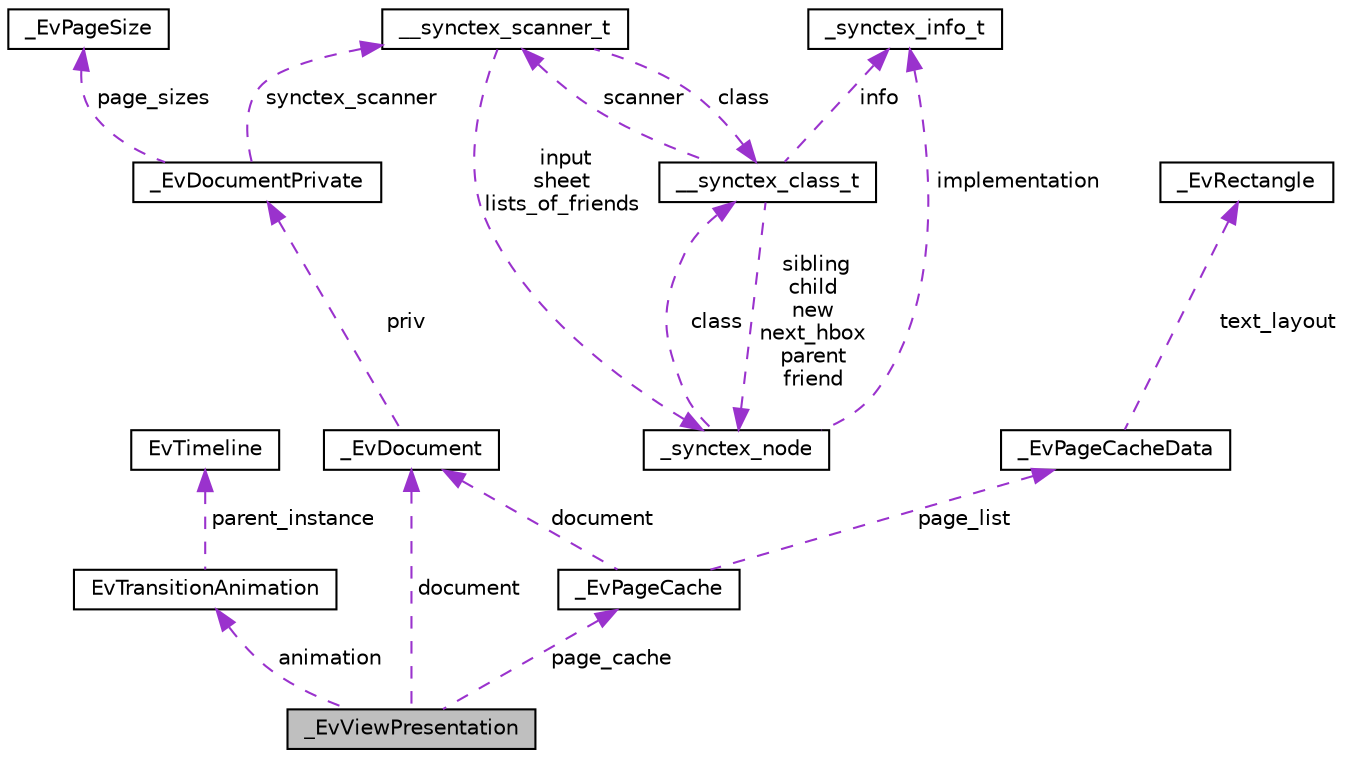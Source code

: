 digraph "_EvViewPresentation"
{
  edge [fontname="Helvetica",fontsize="10",labelfontname="Helvetica",labelfontsize="10"];
  node [fontname="Helvetica",fontsize="10",shape=record];
  Node1 [label="_EvViewPresentation",height=0.2,width=0.4,color="black", fillcolor="grey75", style="filled" fontcolor="black"];
  Node2 -> Node1 [dir="back",color="darkorchid3",fontsize="10",style="dashed",label=" animation" ,fontname="Helvetica"];
  Node2 [label="EvTransitionAnimation",height=0.2,width=0.4,color="black", fillcolor="white", style="filled",URL="$d8/dd1/structEvTransitionAnimation.html"];
  Node3 -> Node2 [dir="back",color="darkorchid3",fontsize="10",style="dashed",label=" parent_instance" ,fontname="Helvetica"];
  Node3 [label="EvTimeline",height=0.2,width=0.4,color="black", fillcolor="white", style="filled",URL="$d1/ded/structEvTimeline.html"];
  Node4 -> Node1 [dir="back",color="darkorchid3",fontsize="10",style="dashed",label=" page_cache" ,fontname="Helvetica"];
  Node4 [label="_EvPageCache",height=0.2,width=0.4,color="black", fillcolor="white", style="filled",URL="$d3/def/struct__EvPageCache.html"];
  Node5 -> Node4 [dir="back",color="darkorchid3",fontsize="10",style="dashed",label=" document" ,fontname="Helvetica"];
  Node5 [label="_EvDocument",height=0.2,width=0.4,color="black", fillcolor="white", style="filled",URL="$db/d02/struct__EvDocument.html"];
  Node6 -> Node5 [dir="back",color="darkorchid3",fontsize="10",style="dashed",label=" priv" ,fontname="Helvetica"];
  Node6 [label="_EvDocumentPrivate",height=0.2,width=0.4,color="black", fillcolor="white", style="filled",URL="$d6/da7/struct__EvDocumentPrivate.html"];
  Node7 -> Node6 [dir="back",color="darkorchid3",fontsize="10",style="dashed",label=" page_sizes" ,fontname="Helvetica"];
  Node7 [label="_EvPageSize",height=0.2,width=0.4,color="black", fillcolor="white", style="filled",URL="$d8/dec/struct__EvPageSize.html"];
  Node8 -> Node6 [dir="back",color="darkorchid3",fontsize="10",style="dashed",label=" synctex_scanner" ,fontname="Helvetica"];
  Node8 [label="__synctex_scanner_t",height=0.2,width=0.4,color="black", fillcolor="white", style="filled",URL="$d6/ddd/struct____synctex__scanner__t.html"];
  Node9 -> Node8 [dir="back",color="darkorchid3",fontsize="10",style="dashed",label=" input\nsheet\nlists_of_friends" ,fontname="Helvetica"];
  Node9 [label="_synctex_node",height=0.2,width=0.4,color="black", fillcolor="white", style="filled",URL="$dd/d4f/struct__synctex__node.html"];
  Node10 -> Node9 [dir="back",color="darkorchid3",fontsize="10",style="dashed",label=" implementation" ,fontname="Helvetica"];
  Node10 [label="_synctex_info_t",height=0.2,width=0.4,color="black", fillcolor="white", style="filled",URL="$d2/da8/union__synctex__info__t.html"];
  Node11 -> Node9 [dir="back",color="darkorchid3",fontsize="10",style="dashed",label=" class" ,fontname="Helvetica"];
  Node11 [label="__synctex_class_t",height=0.2,width=0.4,color="black", fillcolor="white", style="filled",URL="$d2/dd6/struct____synctex__class__t.html"];
  Node9 -> Node11 [dir="back",color="darkorchid3",fontsize="10",style="dashed",label=" sibling\nchild\nnew\nnext_hbox\nparent\nfriend" ,fontname="Helvetica"];
  Node10 -> Node11 [dir="back",color="darkorchid3",fontsize="10",style="dashed",label=" info" ,fontname="Helvetica"];
  Node8 -> Node11 [dir="back",color="darkorchid3",fontsize="10",style="dashed",label=" scanner" ,fontname="Helvetica"];
  Node11 -> Node8 [dir="back",color="darkorchid3",fontsize="10",style="dashed",label=" class" ,fontname="Helvetica"];
  Node12 -> Node4 [dir="back",color="darkorchid3",fontsize="10",style="dashed",label=" page_list" ,fontname="Helvetica"];
  Node12 [label="_EvPageCacheData",height=0.2,width=0.4,color="black", fillcolor="white", style="filled",URL="$d9/d82/struct__EvPageCacheData.html"];
  Node13 -> Node12 [dir="back",color="darkorchid3",fontsize="10",style="dashed",label=" text_layout" ,fontname="Helvetica"];
  Node13 [label="_EvRectangle",height=0.2,width=0.4,color="black", fillcolor="white", style="filled",URL="$d5/da6/struct__EvRectangle.html"];
  Node5 -> Node1 [dir="back",color="darkorchid3",fontsize="10",style="dashed",label=" document" ,fontname="Helvetica"];
}
